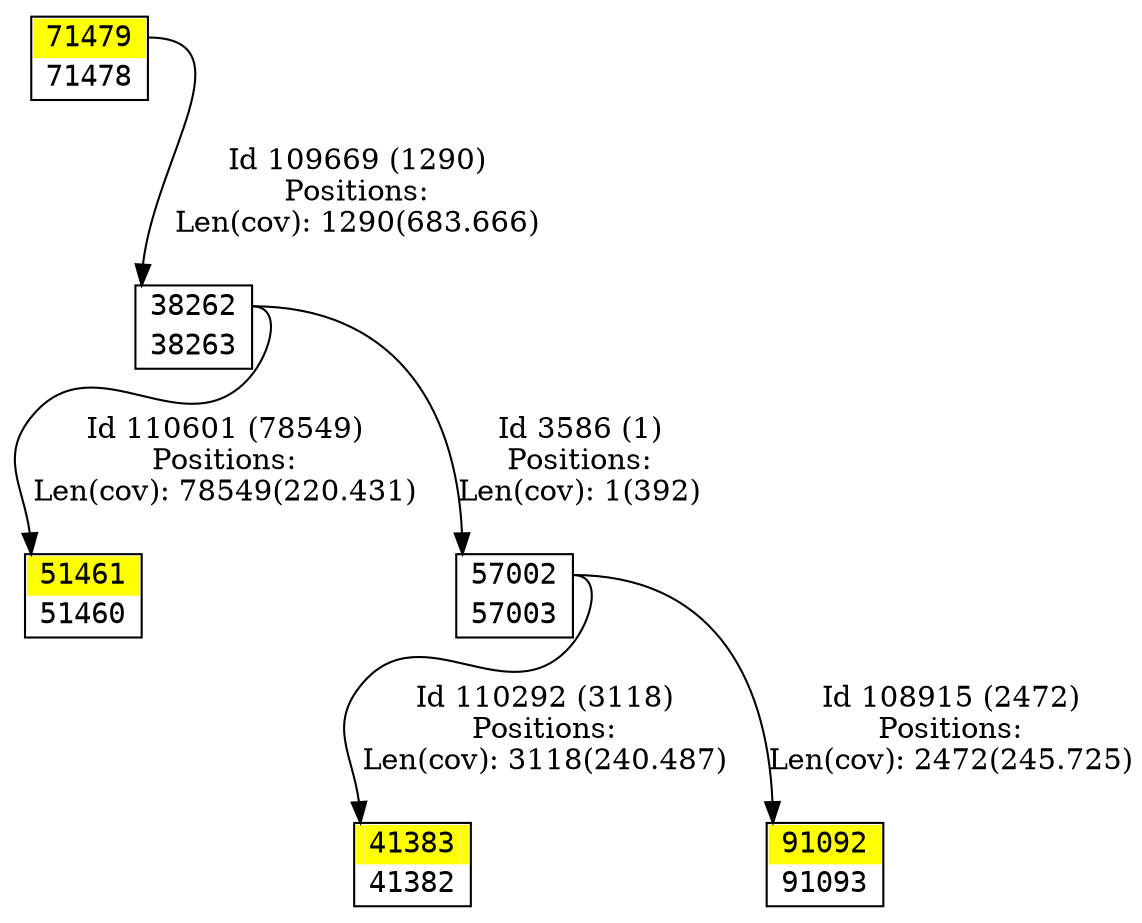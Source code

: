 digraph graph_picture {
node[fontname=<Courier> ,penwidth=<1.8> ,shape=<plaintext> ]
vertex_38262_38263[label=<<TABLE BORDER="1" CELLSPACING="0" >
<TR><TD BORDER="0" PORT = "port_38262_in" color="white" bgcolor="white" ></TD><TD BORDER="0" color="white" bgcolor="white" >38262</TD><TD BORDER="0" PORT = "port_38262_out" color="white" bgcolor="white" ></TD></TR>
<TR><TD BORDER="0" PORT = "port_38263_out" color="white" bgcolor="white" ></TD><TD BORDER="0" color="white" bgcolor="white" >38263</TD><TD BORDER="0" PORT = "port_38263_in" color="white" bgcolor="white" ></TD></TR>
</TABLE>> ,color=<black> ,URL=</vertex/38262.svg> ]
vertex_41382_41383[label=<<TABLE BORDER="1" CELLSPACING="0" >
<TR><TD BORDER="0" PORT = "port_41383_in" color="yellow" bgcolor="yellow" ></TD><TD BORDER="0" color="yellow" bgcolor="yellow" >41383</TD><TD BORDER="0" PORT = "port_41383_out" color="yellow" bgcolor="yellow" ></TD></TR>
<TR><TD BORDER="0" PORT = "port_41382_out" color="white" bgcolor="white" ></TD><TD BORDER="0" color="white" bgcolor="white" >41382</TD><TD BORDER="0" PORT = "port_41382_in" color="white" bgcolor="white" ></TD></TR>
</TABLE>> ,color=<black> ,URL=</vertex/41383.svg> ]
vertex_51460_51461[label=<<TABLE BORDER="1" CELLSPACING="0" >
<TR><TD BORDER="0" PORT = "port_51461_in" color="yellow" bgcolor="yellow" ></TD><TD BORDER="0" color="yellow" bgcolor="yellow" >51461</TD><TD BORDER="0" PORT = "port_51461_out" color="yellow" bgcolor="yellow" ></TD></TR>
<TR><TD BORDER="0" PORT = "port_51460_out" color="white" bgcolor="white" ></TD><TD BORDER="0" color="white" bgcolor="white" >51460</TD><TD BORDER="0" PORT = "port_51460_in" color="white" bgcolor="white" ></TD></TR>
</TABLE>> ,color=<black> ,URL=</vertex/51461.svg> ]
vertex_57002_57003[label=<<TABLE BORDER="1" CELLSPACING="0" >
<TR><TD BORDER="0" PORT = "port_57002_in" color="white" bgcolor="white" ></TD><TD BORDER="0" color="white" bgcolor="white" >57002</TD><TD BORDER="0" PORT = "port_57002_out" color="white" bgcolor="white" ></TD></TR>
<TR><TD BORDER="0" PORT = "port_57003_out" color="white" bgcolor="white" ></TD><TD BORDER="0" color="white" bgcolor="white" >57003</TD><TD BORDER="0" PORT = "port_57003_in" color="white" bgcolor="white" ></TD></TR>
</TABLE>> ,color=<black> ,URL=</vertex/57002.svg> ]
vertex_71478_71479[label=<<TABLE BORDER="1" CELLSPACING="0" >
<TR><TD BORDER="0" PORT = "port_71479_in" color="yellow" bgcolor="yellow" ></TD><TD BORDER="0" color="yellow" bgcolor="yellow" >71479</TD><TD BORDER="0" PORT = "port_71479_out" color="yellow" bgcolor="yellow" ></TD></TR>
<TR><TD BORDER="0" PORT = "port_71478_out" color="white" bgcolor="white" ></TD><TD BORDER="0" color="white" bgcolor="white" >71478</TD><TD BORDER="0" PORT = "port_71478_in" color="white" bgcolor="white" ></TD></TR>
</TABLE>> ,color=<black> ,URL=</vertex/71479.svg> ]
vertex_91092_91093[label=<<TABLE BORDER="1" CELLSPACING="0" >
<TR><TD BORDER="0" PORT = "port_91092_in" color="yellow" bgcolor="yellow" ></TD><TD BORDER="0" color="yellow" bgcolor="yellow" >91092</TD><TD BORDER="0" PORT = "port_91092_out" color="yellow" bgcolor="yellow" ></TD></TR>
<TR><TD BORDER="0" PORT = "port_91093_out" color="white" bgcolor="white" ></TD><TD BORDER="0" color="white" bgcolor="white" >91093</TD><TD BORDER="0" PORT = "port_91093_in" color="white" bgcolor="white" ></TD></TR>
</TABLE>> ,color=<black> ,URL=</vertex/91092.svg> ]
vertex_38262_38263:port_38262_out->vertex_57002_57003:port_57002_in[label="Id 3586 (1)\nPositions:\nLen(cov): 1(392)" ,color=<black> ]
vertex_57002_57003:port_57002_out->vertex_91092_91093:port_91092_in[label="Id 108915 (2472)\nPositions:\nLen(cov): 2472(245.725)" ,color=<black> ]
vertex_71478_71479:port_71479_out->vertex_38262_38263:port_38262_in[label="Id 109669 (1290)\nPositions:\nLen(cov): 1290(683.666)" ,color=<black> ]
vertex_57002_57003:port_57002_out->vertex_41382_41383:port_41383_in[label="Id 110292 (3118)\nPositions:\nLen(cov): 3118(240.487)" ,color=<black> ]
vertex_38262_38263:port_38262_out->vertex_51460_51461:port_51461_in[label="Id 110601 (78549)\nPositions:\nLen(cov): 78549(220.431)" ,color=<black> ]
}
